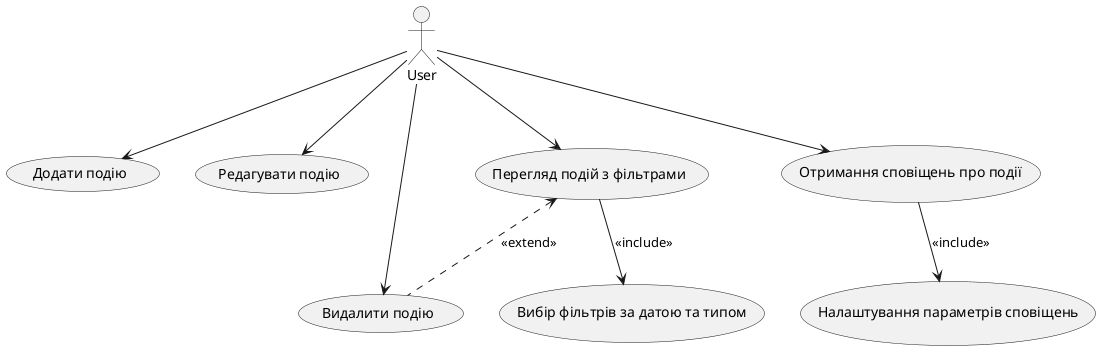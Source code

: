 @startuml

actor User

'--- Управління подіями ---
usecase "Додати подію" as AddEvent
usecase "Редагувати подію" as EditEvent
usecase "Видалити подію" as DeleteEvent

'--- Перегляд подій ---
usecase "Перегляд подій з фільтрами" as ViewEvents
usecase "Вибір фільтрів за датою та типом" as FilterOptions

'--- Сповіщення ---
usecase "Отримання сповіщень про події" as ReceiveNotifications
usecase "Налаштування параметрів сповіщень" as NotificationSettings

User --> AddEvent
User --> EditEvent
User --> DeleteEvent
User --> ViewEvents
User --> ReceiveNotifications

' Включення фільтрів у перегляд подій
ViewEvents -down-> FilterOptions : <<include>>

' Розширення видалення події після перегляду
ViewEvents <.. DeleteEvent : <<extend>>

' Налаштування параметрів як частина отримання сповіщень
ReceiveNotifications -down-> NotificationSettings : <<include>>

@enduml
